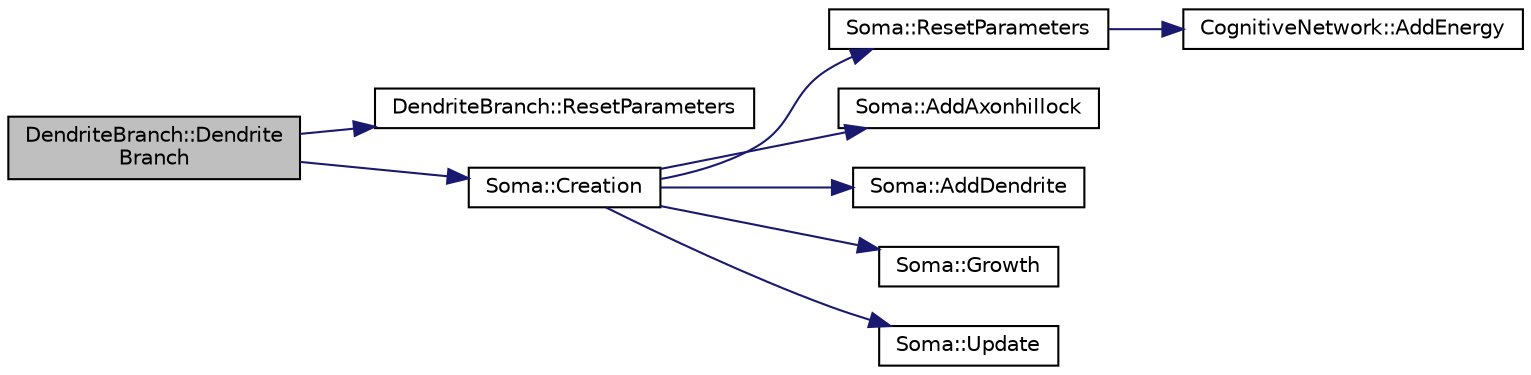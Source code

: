 digraph "DendriteBranch::DendriteBranch"
{
  edge [fontname="Helvetica",fontsize="10",labelfontname="Helvetica",labelfontsize="10"];
  node [fontname="Helvetica",fontsize="10",shape=record];
  rankdir="LR";
  Node1 [label="DendriteBranch::Dendrite\lBranch",height=0.2,width=0.4,color="black", fillcolor="grey75", style="filled", fontcolor="black"];
  Node1 -> Node2 [color="midnightblue",fontsize="10",style="solid",fontname="Helvetica"];
  Node2 [label="DendriteBranch::ResetParameters",height=0.2,width=0.4,color="black", fillcolor="white", style="filled",URL="$class_dendrite_branch.html#a2a664c8fb5078c8009ccc47c6b985bb3"];
  Node1 -> Node3 [color="midnightblue",fontsize="10",style="solid",fontname="Helvetica"];
  Node3 [label="Soma::Creation",height=0.2,width=0.4,color="black", fillcolor="white", style="filled",URL="$class_soma.html#afd5c75adc7733a8b5164619da74fc278"];
  Node3 -> Node4 [color="midnightblue",fontsize="10",style="solid",fontname="Helvetica"];
  Node4 [label="Soma::ResetParameters",height=0.2,width=0.4,color="black", fillcolor="white", style="filled",URL="$class_soma.html#a885c84acc8a4b7ae62d752677db5f754"];
  Node4 -> Node5 [color="midnightblue",fontsize="10",style="solid",fontname="Helvetica"];
  Node5 [label="CognitiveNetwork::AddEnergy",height=0.2,width=0.4,color="black", fillcolor="white", style="filled",URL="$class_cognitive_network.html#a288a367a774ca70438504c4d9ac5af62"];
  Node3 -> Node6 [color="midnightblue",fontsize="10",style="solid",fontname="Helvetica"];
  Node6 [label="Soma::AddAxonhillock",height=0.2,width=0.4,color="black", fillcolor="white", style="filled",URL="$class_soma.html#a4bc227f71628fc9053f4d01b4993e5b7"];
  Node3 -> Node7 [color="midnightblue",fontsize="10",style="solid",fontname="Helvetica"];
  Node7 [label="Soma::AddDendrite",height=0.2,width=0.4,color="black", fillcolor="white", style="filled",URL="$class_soma.html#a7d5d00b269aba4045127bc507a97fa30"];
  Node3 -> Node8 [color="midnightblue",fontsize="10",style="solid",fontname="Helvetica"];
  Node8 [label="Soma::Growth",height=0.2,width=0.4,color="black", fillcolor="white", style="filled",URL="$class_soma.html#ab92d0e64365884d60e187fe3a71dce36"];
  Node3 -> Node9 [color="midnightblue",fontsize="10",style="solid",fontname="Helvetica"];
  Node9 [label="Soma::Update",height=0.2,width=0.4,color="black", fillcolor="white", style="filled",URL="$class_soma.html#a675fc1826a8e0d955d63817974ddb81f"];
}
